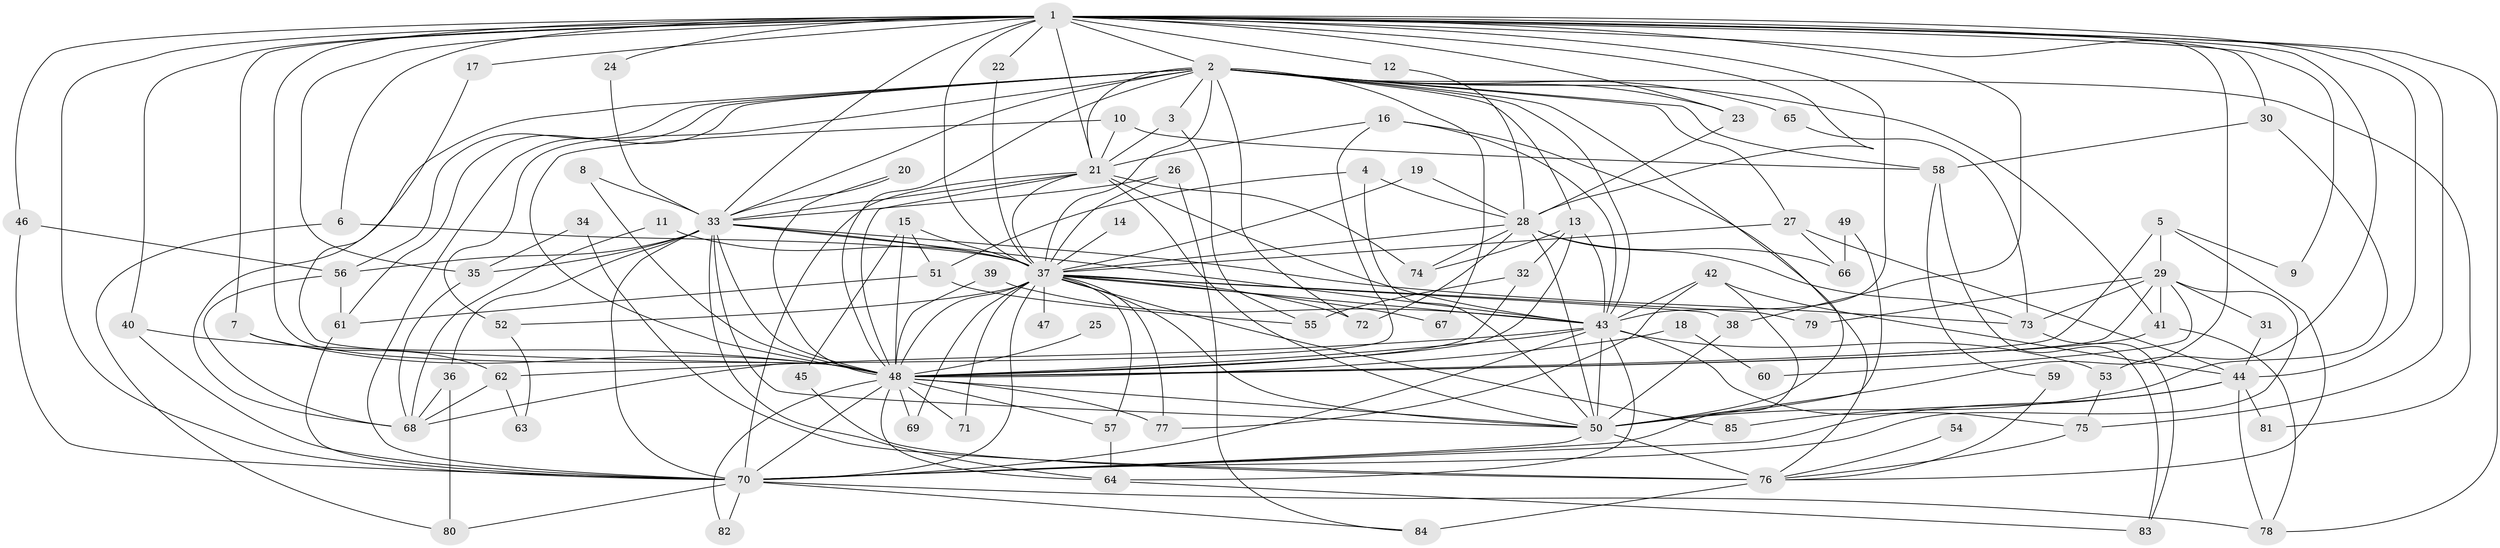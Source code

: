 // original degree distribution, {38: 0.007142857142857143, 33: 0.007142857142857143, 15: 0.007142857142857143, 28: 0.007142857142857143, 25: 0.007142857142857143, 20: 0.02142857142857143, 16: 0.007142857142857143, 19: 0.007142857142857143, 4: 0.12142857142857143, 3: 0.20714285714285716, 11: 0.014285714285714285, 8: 0.014285714285714285, 6: 0.007142857142857143, 2: 0.5285714285714286, 5: 0.02857142857142857, 9: 0.007142857142857143}
// Generated by graph-tools (version 1.1) at 2025/36/03/04/25 23:36:15]
// undirected, 85 vertices, 213 edges
graph export_dot {
  node [color=gray90,style=filled];
  1;
  2;
  3;
  4;
  5;
  6;
  7;
  8;
  9;
  10;
  11;
  12;
  13;
  14;
  15;
  16;
  17;
  18;
  19;
  20;
  21;
  22;
  23;
  24;
  25;
  26;
  27;
  28;
  29;
  30;
  31;
  32;
  33;
  34;
  35;
  36;
  37;
  38;
  39;
  40;
  41;
  42;
  43;
  44;
  45;
  46;
  47;
  48;
  49;
  50;
  51;
  52;
  53;
  54;
  55;
  56;
  57;
  58;
  59;
  60;
  61;
  62;
  63;
  64;
  65;
  66;
  67;
  68;
  69;
  70;
  71;
  72;
  73;
  74;
  75;
  76;
  77;
  78;
  79;
  80;
  81;
  82;
  83;
  84;
  85;
  1 -- 2 [weight=2.0];
  1 -- 6 [weight=1.0];
  1 -- 7 [weight=1.0];
  1 -- 9 [weight=1.0];
  1 -- 12 [weight=1.0];
  1 -- 17 [weight=1.0];
  1 -- 21 [weight=2.0];
  1 -- 22 [weight=1.0];
  1 -- 23 [weight=1.0];
  1 -- 24 [weight=2.0];
  1 -- 28 [weight=1.0];
  1 -- 30 [weight=1.0];
  1 -- 33 [weight=3.0];
  1 -- 35 [weight=1.0];
  1 -- 37 [weight=2.0];
  1 -- 38 [weight=1.0];
  1 -- 40 [weight=1.0];
  1 -- 43 [weight=2.0];
  1 -- 44 [weight=2.0];
  1 -- 46 [weight=1.0];
  1 -- 48 [weight=2.0];
  1 -- 50 [weight=3.0];
  1 -- 53 [weight=1.0];
  1 -- 70 [weight=2.0];
  1 -- 75 [weight=1.0];
  1 -- 78 [weight=1.0];
  2 -- 3 [weight=1.0];
  2 -- 13 [weight=1.0];
  2 -- 21 [weight=1.0];
  2 -- 23 [weight=1.0];
  2 -- 27 [weight=1.0];
  2 -- 33 [weight=1.0];
  2 -- 37 [weight=2.0];
  2 -- 41 [weight=1.0];
  2 -- 43 [weight=2.0];
  2 -- 48 [weight=2.0];
  2 -- 50 [weight=1.0];
  2 -- 52 [weight=1.0];
  2 -- 56 [weight=1.0];
  2 -- 58 [weight=1.0];
  2 -- 61 [weight=1.0];
  2 -- 65 [weight=1.0];
  2 -- 67 [weight=2.0];
  2 -- 68 [weight=1.0];
  2 -- 70 [weight=1.0];
  2 -- 72 [weight=1.0];
  2 -- 81 [weight=1.0];
  3 -- 21 [weight=1.0];
  3 -- 55 [weight=1.0];
  4 -- 28 [weight=1.0];
  4 -- 50 [weight=1.0];
  4 -- 51 [weight=1.0];
  5 -- 9 [weight=1.0];
  5 -- 29 [weight=1.0];
  5 -- 48 [weight=2.0];
  5 -- 76 [weight=1.0];
  6 -- 37 [weight=1.0];
  6 -- 80 [weight=1.0];
  7 -- 48 [weight=1.0];
  7 -- 62 [weight=1.0];
  8 -- 33 [weight=1.0];
  8 -- 48 [weight=1.0];
  10 -- 21 [weight=1.0];
  10 -- 48 [weight=1.0];
  10 -- 58 [weight=1.0];
  11 -- 37 [weight=1.0];
  11 -- 68 [weight=1.0];
  12 -- 28 [weight=1.0];
  13 -- 32 [weight=1.0];
  13 -- 43 [weight=1.0];
  13 -- 48 [weight=1.0];
  13 -- 74 [weight=1.0];
  14 -- 37 [weight=1.0];
  15 -- 37 [weight=1.0];
  15 -- 45 [weight=1.0];
  15 -- 48 [weight=2.0];
  15 -- 51 [weight=1.0];
  16 -- 21 [weight=1.0];
  16 -- 43 [weight=1.0];
  16 -- 68 [weight=1.0];
  16 -- 76 [weight=1.0];
  17 -- 48 [weight=1.0];
  18 -- 48 [weight=2.0];
  18 -- 60 [weight=1.0];
  19 -- 28 [weight=1.0];
  19 -- 37 [weight=1.0];
  20 -- 33 [weight=1.0];
  20 -- 48 [weight=1.0];
  21 -- 33 [weight=1.0];
  21 -- 37 [weight=1.0];
  21 -- 43 [weight=2.0];
  21 -- 48 [weight=1.0];
  21 -- 50 [weight=2.0];
  21 -- 70 [weight=1.0];
  21 -- 74 [weight=2.0];
  22 -- 37 [weight=1.0];
  23 -- 28 [weight=1.0];
  24 -- 33 [weight=1.0];
  25 -- 48 [weight=1.0];
  26 -- 33 [weight=1.0];
  26 -- 37 [weight=1.0];
  26 -- 84 [weight=1.0];
  27 -- 37 [weight=1.0];
  27 -- 44 [weight=1.0];
  27 -- 66 [weight=1.0];
  28 -- 37 [weight=1.0];
  28 -- 50 [weight=1.0];
  28 -- 66 [weight=1.0];
  28 -- 72 [weight=1.0];
  28 -- 73 [weight=1.0];
  28 -- 74 [weight=1.0];
  29 -- 31 [weight=1.0];
  29 -- 41 [weight=1.0];
  29 -- 48 [weight=1.0];
  29 -- 60 [weight=1.0];
  29 -- 70 [weight=1.0];
  29 -- 73 [weight=1.0];
  29 -- 79 [weight=1.0];
  30 -- 50 [weight=1.0];
  30 -- 58 [weight=1.0];
  31 -- 44 [weight=1.0];
  32 -- 48 [weight=1.0];
  32 -- 55 [weight=1.0];
  33 -- 35 [weight=1.0];
  33 -- 36 [weight=1.0];
  33 -- 37 [weight=1.0];
  33 -- 43 [weight=1.0];
  33 -- 48 [weight=1.0];
  33 -- 50 [weight=2.0];
  33 -- 56 [weight=1.0];
  33 -- 64 [weight=1.0];
  33 -- 70 [weight=1.0];
  33 -- 73 [weight=1.0];
  34 -- 35 [weight=1.0];
  34 -- 76 [weight=1.0];
  35 -- 68 [weight=1.0];
  36 -- 68 [weight=1.0];
  36 -- 80 [weight=1.0];
  37 -- 38 [weight=1.0];
  37 -- 43 [weight=1.0];
  37 -- 47 [weight=1.0];
  37 -- 48 [weight=1.0];
  37 -- 50 [weight=1.0];
  37 -- 52 [weight=1.0];
  37 -- 57 [weight=2.0];
  37 -- 67 [weight=1.0];
  37 -- 69 [weight=1.0];
  37 -- 70 [weight=1.0];
  37 -- 71 [weight=1.0];
  37 -- 72 [weight=1.0];
  37 -- 77 [weight=1.0];
  37 -- 79 [weight=1.0];
  37 -- 85 [weight=1.0];
  38 -- 50 [weight=1.0];
  39 -- 43 [weight=1.0];
  39 -- 48 [weight=1.0];
  40 -- 48 [weight=1.0];
  40 -- 70 [weight=1.0];
  41 -- 48 [weight=1.0];
  41 -- 78 [weight=1.0];
  42 -- 43 [weight=1.0];
  42 -- 44 [weight=1.0];
  42 -- 70 [weight=1.0];
  42 -- 77 [weight=1.0];
  43 -- 48 [weight=1.0];
  43 -- 50 [weight=1.0];
  43 -- 53 [weight=1.0];
  43 -- 62 [weight=1.0];
  43 -- 64 [weight=1.0];
  43 -- 70 [weight=1.0];
  43 -- 75 [weight=1.0];
  44 -- 70 [weight=1.0];
  44 -- 78 [weight=1.0];
  44 -- 81 [weight=1.0];
  44 -- 85 [weight=1.0];
  45 -- 76 [weight=1.0];
  46 -- 56 [weight=1.0];
  46 -- 70 [weight=1.0];
  48 -- 50 [weight=1.0];
  48 -- 57 [weight=1.0];
  48 -- 64 [weight=1.0];
  48 -- 69 [weight=1.0];
  48 -- 70 [weight=1.0];
  48 -- 71 [weight=1.0];
  48 -- 77 [weight=2.0];
  48 -- 82 [weight=1.0];
  49 -- 50 [weight=1.0];
  49 -- 66 [weight=1.0];
  50 -- 70 [weight=2.0];
  50 -- 76 [weight=1.0];
  51 -- 55 [weight=1.0];
  51 -- 61 [weight=1.0];
  52 -- 63 [weight=1.0];
  53 -- 75 [weight=1.0];
  54 -- 76 [weight=1.0];
  56 -- 61 [weight=1.0];
  56 -- 68 [weight=1.0];
  57 -- 64 [weight=1.0];
  58 -- 59 [weight=1.0];
  58 -- 83 [weight=1.0];
  59 -- 76 [weight=1.0];
  61 -- 70 [weight=1.0];
  62 -- 63 [weight=1.0];
  62 -- 68 [weight=1.0];
  64 -- 83 [weight=1.0];
  65 -- 73 [weight=1.0];
  70 -- 78 [weight=1.0];
  70 -- 80 [weight=1.0];
  70 -- 82 [weight=1.0];
  70 -- 84 [weight=1.0];
  73 -- 83 [weight=1.0];
  75 -- 76 [weight=1.0];
  76 -- 84 [weight=2.0];
}

